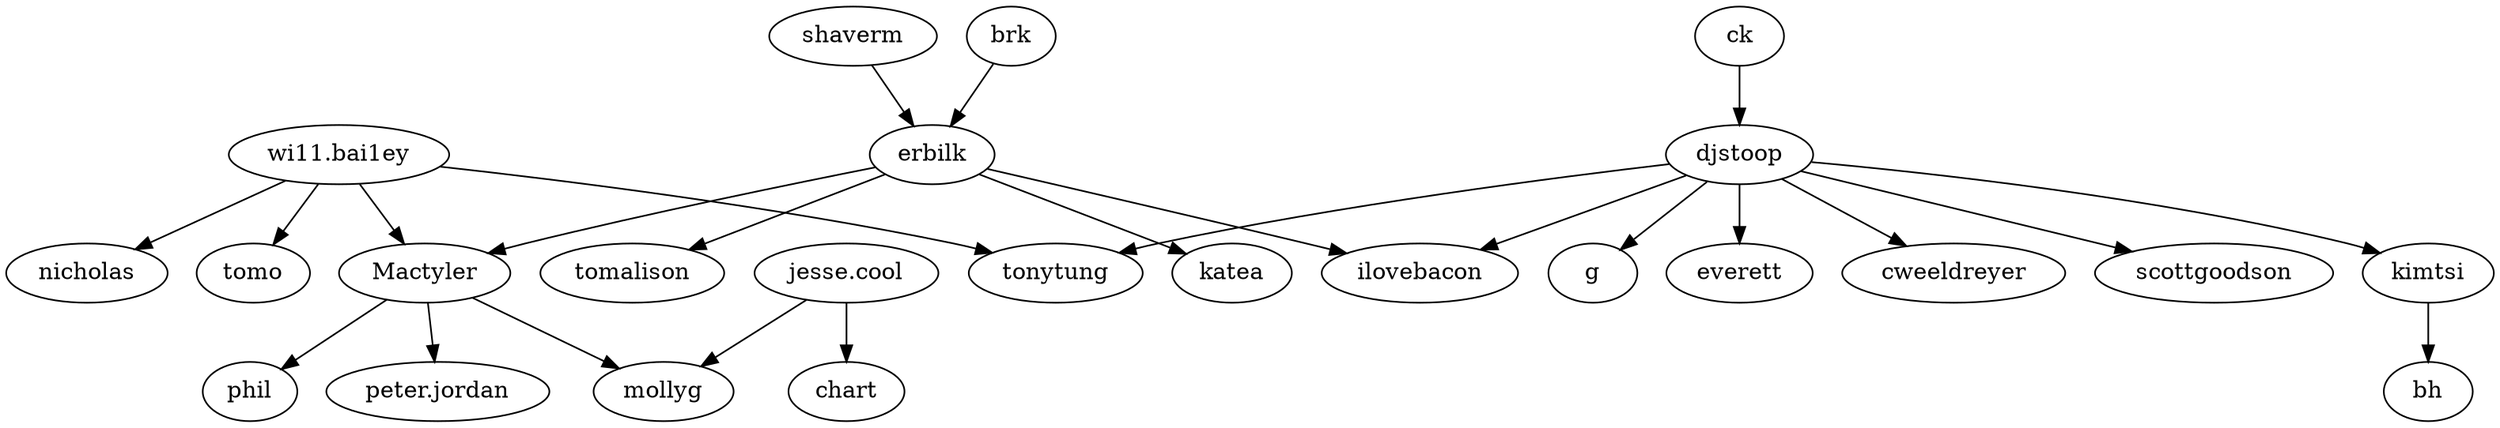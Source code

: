 strict digraph  {
	ck -> djstoop;
	djstoop -> everett;
	djstoop -> tonytung;
	djstoop -> cweeldreyer;
	djstoop -> ilovebacon;
	djstoop -> scottgoodson;
	djstoop -> kimtsi;
	djstoop -> g;
	"wi11.bai1ey" -> nicholas;
	"wi11.bai1ey" -> tonytung;
	"wi11.bai1ey" -> Mactyler;
	"wi11.bai1ey" -> tomo;
	brk -> erbilk;
	kimtsi -> bh;
	shaverm -> erbilk;
	"jesse.cool" -> chart;
	"jesse.cool" -> mollyg;
	erbilk -> katea;
	erbilk -> ilovebacon;
	erbilk -> tomalison;
	erbilk -> Mactyler;
	Mactyler -> mollyg;
	Mactyler -> "peter.jordan";
	Mactyler -> phil;
}
